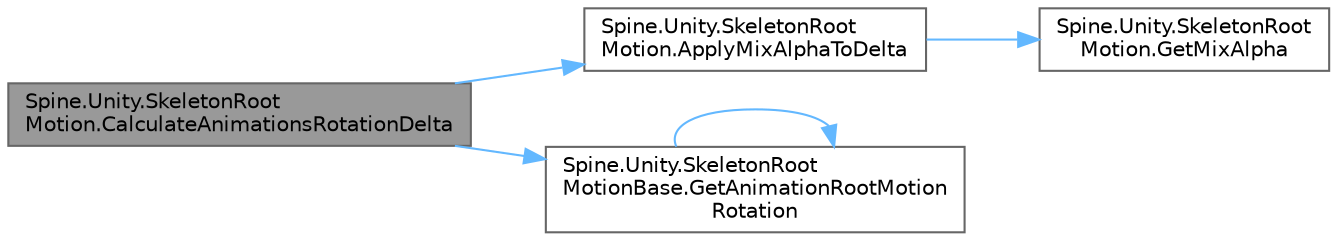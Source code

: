digraph "Spine.Unity.SkeletonRootMotion.CalculateAnimationsRotationDelta"
{
 // LATEX_PDF_SIZE
  bgcolor="transparent";
  edge [fontname=Helvetica,fontsize=10,labelfontname=Helvetica,labelfontsize=10];
  node [fontname=Helvetica,fontsize=10,shape=box,height=0.2,width=0.4];
  rankdir="LR";
  Node1 [id="Node000001",label="Spine.Unity.SkeletonRoot\lMotion.CalculateAnimationsRotationDelta",height=0.2,width=0.4,color="gray40", fillcolor="grey60", style="filled", fontcolor="black",tooltip=" "];
  Node1 -> Node2 [id="edge1_Node000001_Node000002",color="steelblue1",style="solid",tooltip=" "];
  Node2 [id="Node000002",label="Spine.Unity.SkeletonRoot\lMotion.ApplyMixAlphaToDelta",height=0.2,width=0.4,color="grey40", fillcolor="white", style="filled",URL="$class_spine_1_1_unity_1_1_skeleton_root_motion.html#af4deef24aabb52ac99cb78d83842ffec",tooltip=" "];
  Node2 -> Node3 [id="edge2_Node000002_Node000003",color="steelblue1",style="solid",tooltip=" "];
  Node3 [id="Node000003",label="Spine.Unity.SkeletonRoot\lMotion.GetMixAlpha",height=0.2,width=0.4,color="grey40", fillcolor="white", style="filled",URL="$class_spine_1_1_unity_1_1_skeleton_root_motion.html#a2b6ddcd035c2749d97ef4e2d19c155cc",tooltip=" "];
  Node1 -> Node4 [id="edge3_Node000001_Node000004",color="steelblue1",style="solid",tooltip=" "];
  Node4 [id="Node000004",label="Spine.Unity.SkeletonRoot\lMotionBase.GetAnimationRootMotion\lRotation",height=0.2,width=0.4,color="grey40", fillcolor="white", style="filled",URL="$class_spine_1_1_unity_1_1_skeleton_root_motion_base.html#a1d0041f3d41458ee675431c186345894",tooltip=" "];
  Node4 -> Node4 [id="edge4_Node000004_Node000004",color="steelblue1",style="solid",tooltip=" "];
}
